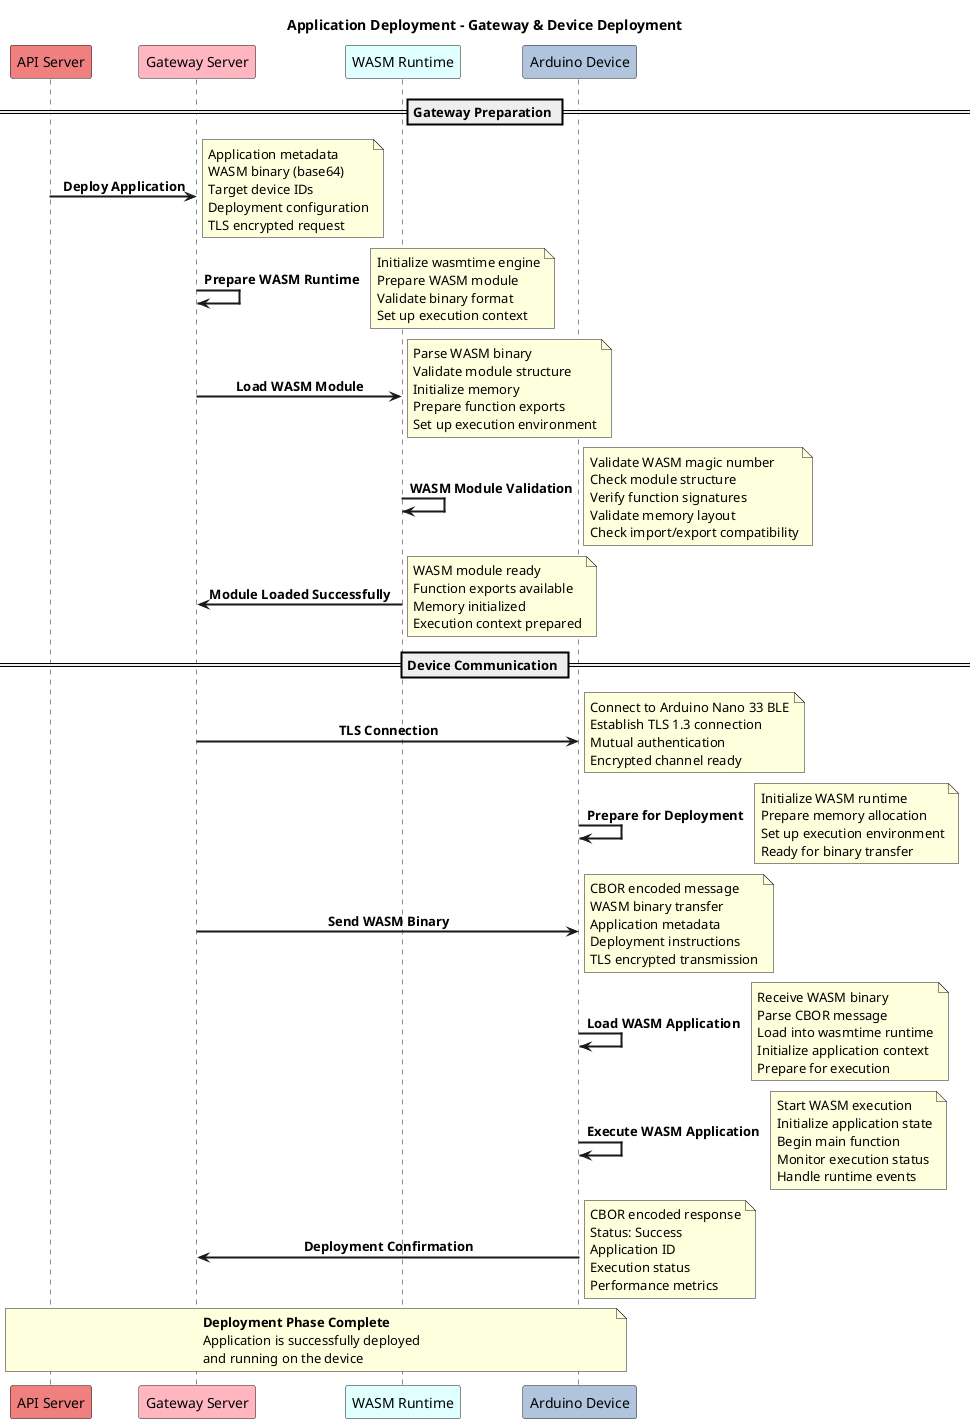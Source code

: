 ' SPDX-License-Identifier: CC-BY-4.0
' Copyright © 2025 Wasmbed contributors

@startuml
title Application Deployment - Gateway & Device Deployment

skinparam wrapMessageWidth 200
skinparam sequenceMessageAlign center
skinparam sequenceArrowThickness 2
skinparam sequenceLifeLineBackgroundColor #E8F4FD
skinparam sequenceActorBackgroundColor #D4E6F1
skinparam sequenceParticipantBackgroundColor #F8F9FA
skinparam direction top to bottom

participant "API Server" as API_SERVER #LightCoral
participant "Gateway Server" as GATEWAY #LightPink
participant "WASM Runtime" as WASM_RT #LightCyan
participant "Arduino Device" as DEVICE #LightSteelBlue

== Gateway Preparation ==

API_SERVER -> GATEWAY : **Deploy Application**
note right : Application metadata\nWASM binary (base64)\nTarget device IDs\nDeployment configuration\nTLS encrypted request

GATEWAY -> GATEWAY : **Prepare WASM Runtime**
note right : Initialize wasmtime engine\nPrepare WASM module\nValidate binary format\nSet up execution context

GATEWAY -> WASM_RT : **Load WASM Module**
note right : Parse WASM binary\nValidate module structure\nInitialize memory\nPrepare function exports\nSet up execution environment

WASM_RT -> WASM_RT : **WASM Module Validation**
note right : Validate WASM magic number\nCheck module structure\nVerify function signatures\nValidate memory layout\nCheck import/export compatibility

WASM_RT -> GATEWAY : **Module Loaded Successfully**
note right : WASM module ready\nFunction exports available\nMemory initialized\nExecution context prepared

== Device Communication ==

GATEWAY -> DEVICE : **TLS Connection**
note right : Connect to Arduino Nano 33 BLE\nEstablish TLS 1.3 connection\nMutual authentication\nEncrypted channel ready

DEVICE -> DEVICE : **Prepare for Deployment**
note right : Initialize WASM runtime\nPrepare memory allocation\nSet up execution environment\nReady for binary transfer

GATEWAY -> DEVICE : **Send WASM Binary**
note right : CBOR encoded message\nWASM binary transfer\nApplication metadata\nDeployment instructions\nTLS encrypted transmission

DEVICE -> DEVICE : **Load WASM Application**
note right : Receive WASM binary\nParse CBOR message\nLoad into wasmtime runtime\nInitialize application context\nPrepare for execution

DEVICE -> DEVICE : **Execute WASM Application**
note right : Start WASM execution\nInitialize application state\nBegin main function\nMonitor execution status\nHandle runtime events

DEVICE -> GATEWAY : **Deployment Confirmation**
note right : CBOR encoded response\nStatus: Success\nApplication ID\nExecution status\nPerformance metrics

note over API_SERVER, DEVICE
  **Deployment Phase Complete**
  Application is successfully deployed
  and running on the device
end note

@enduml
